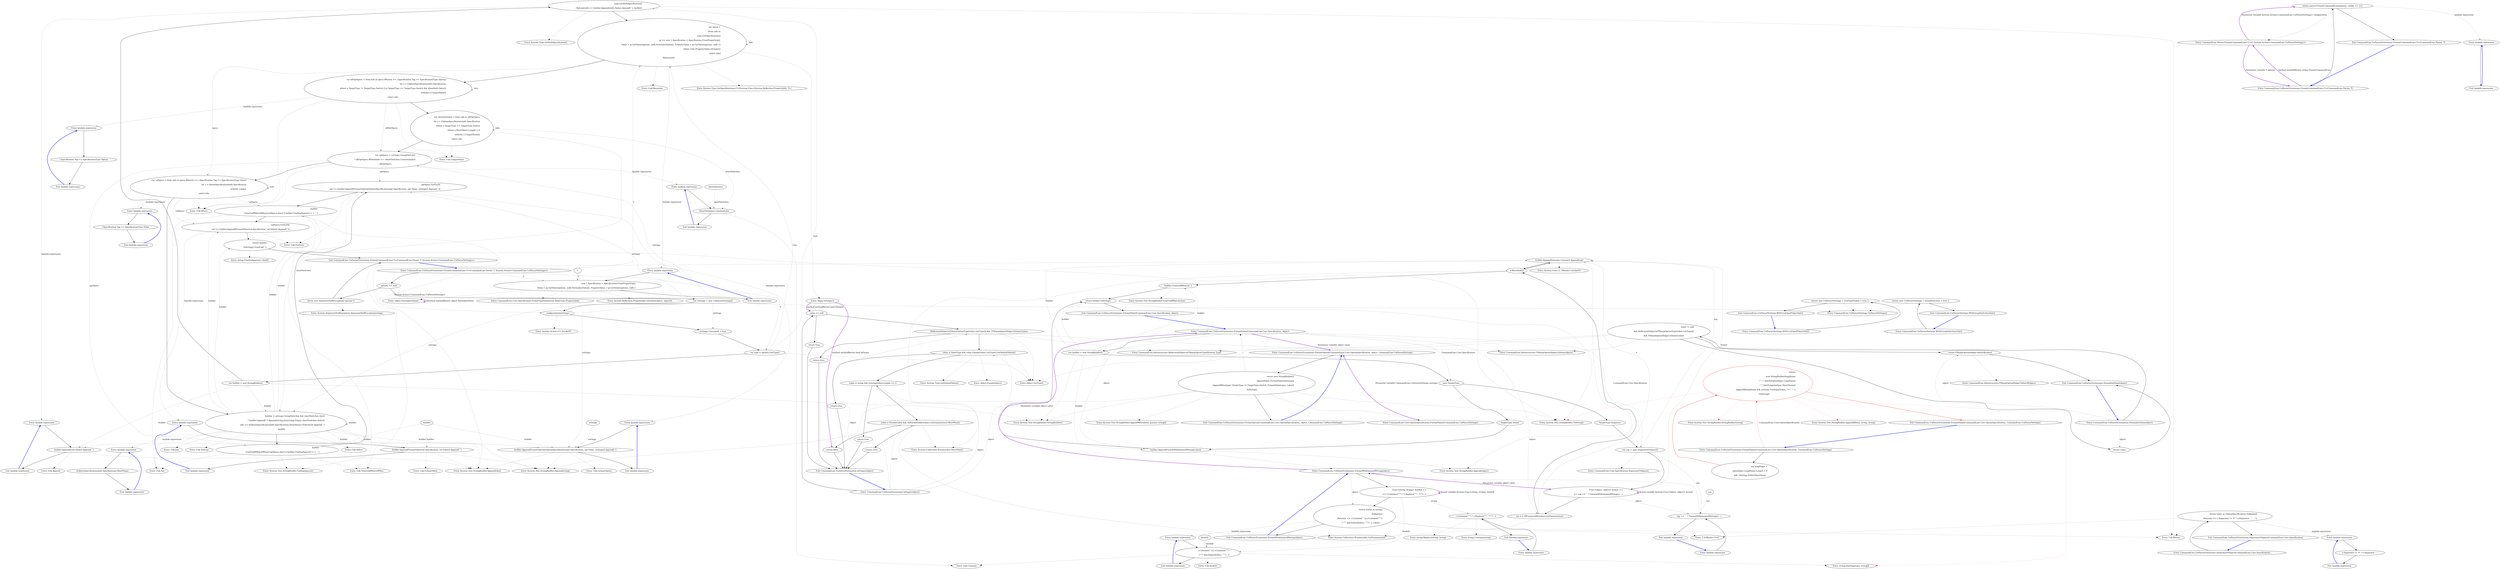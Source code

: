 digraph  {
m1_38 [label="Entry System.Type.GetVerbSpecification()", span="28-28", cluster="System.Type.GetVerbSpecification()", file="UnParserExtensions.cs"];
m1_46 [label="Entry System.Text.StringBuilder.Append(char)", span="0-0", cluster="System.Text.StringBuilder.Append(char)", file="UnParserExtensions.cs"];
m1_123 [label="Entry Unk.doubQt", span="", cluster="Unk.doubQt", file="UnParserExtensions.cs"];
m1_148 [label="Entry CommandLine.Infrastructure.FSharpOptionHelper.IsSome(object)", span="38-38", cluster="CommandLine.Infrastructure.FSharpOptionHelper.IsSome(object)", file="UnParserExtensions.cs"];
m1_4 [label="Entry CommandLine.UnParserSettings.WithUseEqualTokenOnly()", span="53-53", cluster="CommandLine.UnParserSettings.WithUseEqualTokenOnly()", file="UnParserExtensions.cs"];
m1_5 [label="return new UnParserSettings { UseEqualToken = true };", span="55-55", cluster="CommandLine.UnParserSettings.WithUseEqualTokenOnly()", file="UnParserExtensions.cs"];
m1_6 [label="Exit CommandLine.UnParserSettings.WithUseEqualTokenOnly()", span="53-53", cluster="CommandLine.UnParserSettings.WithUseEqualTokenOnly()", file="UnParserExtensions.cs"];
m1_125 [label="Entry CommandLine.UnParserExtensions.SeperatorOrSpace(CommandLine.Core.Specification)", span="181-181", cluster="CommandLine.UnParserExtensions.SeperatorOrSpace(CommandLine.Core.Specification)", file="UnParserExtensions.cs"];
m1_126 [label="return (spec as OptionSpecification).ToMaybe()\r\n                .Return(o => o.Separator != '\0' ? o.Separator : ' ', ' ');", span="183-184", cluster="CommandLine.UnParserExtensions.SeperatorOrSpace(CommandLine.Core.Specification)", file="UnParserExtensions.cs"];
m1_127 [label="Exit CommandLine.UnParserExtensions.SeperatorOrSpace(CommandLine.Core.Specification)", span="181-181", cluster="CommandLine.UnParserExtensions.SeperatorOrSpace(CommandLine.Core.Specification)", file="UnParserExtensions.cs"];
m1_87 [label="Entry CommandLine.UnParserExtensions.FormatValue(CommandLine.Core.Specification, object)", span="149-149", cluster="CommandLine.UnParserExtensions.FormatValue(CommandLine.Core.Specification, object)", file="UnParserExtensions.cs"];
m1_88 [label="var builder = new StringBuilder()", span="151-151", cluster="CommandLine.UnParserExtensions.FormatValue(CommandLine.Core.Specification, object)", file="UnParserExtensions.cs"];
m1_89 [label="spec.TargetType", span="152-152", cluster="CommandLine.UnParserExtensions.FormatValue(CommandLine.Core.Specification, object)", file="UnParserExtensions.cs"];
m1_91 [label="builder.Append(FormatWithQuotesIfString(value))", span="155-155", cluster="CommandLine.UnParserExtensions.FormatValue(CommandLine.Core.Specification, object)", file="UnParserExtensions.cs"];
m1_93 [label="var sep = spec.SeperatorOrSpace()", span="158-158", cluster="CommandLine.UnParserExtensions.FormatValue(CommandLine.Core.Specification, object)", file="UnParserExtensions.cs"];
m1_95 [label="var e = ((IEnumerable)value).GetEnumerator()", span="161-161", cluster="CommandLine.UnParserExtensions.FormatValue(CommandLine.Core.Specification, object)", file="UnParserExtensions.cs"];
m1_97 [label="builder.Append(format(e.Current)).Append(sep)", span="163-163", cluster="CommandLine.UnParserExtensions.FormatValue(CommandLine.Core.Specification, object)", file="UnParserExtensions.cs"];
m1_98 [label="builder.TrimEndIfMatch(' ')", span="164-164", cluster="CommandLine.UnParserExtensions.FormatValue(CommandLine.Core.Specification, object)", file="UnParserExtensions.cs"];
m1_99 [label="return builder.ToString();", span="167-167", cluster="CommandLine.UnParserExtensions.FormatValue(CommandLine.Core.Specification, object)", file="UnParserExtensions.cs"];
m1_90 [label="TargetType.Scalar", span="154-154", cluster="CommandLine.UnParserExtensions.FormatValue(CommandLine.Core.Specification, object)", file="UnParserExtensions.cs"];
m1_92 [label="TargetType.Sequence", span="157-157", cluster="CommandLine.UnParserExtensions.FormatValue(CommandLine.Core.Specification, object)", file="UnParserExtensions.cs"];
m1_94 [label="Func<object, object> format = v\r\n                        => sep == ' ' ? FormatWithQuotesIfString(v) : v", span="159-160", cluster="CommandLine.UnParserExtensions.FormatValue(CommandLine.Core.Specification, object)", file="UnParserExtensions.cs"];
m1_96 [label="e.MoveNext()", span="162-162", cluster="CommandLine.UnParserExtensions.FormatValue(CommandLine.Core.Specification, object)", file="UnParserExtensions.cs"];
m1_100 [label="Exit CommandLine.UnParserExtensions.FormatValue(CommandLine.Core.Specification, object)", span="149-149", cluster="CommandLine.UnParserExtensions.FormatValue(CommandLine.Core.Specification, object)", file="UnParserExtensions.cs"];
m1_35 [label="Entry System.Action<T>.Invoke(T)", span="0-0", cluster="System.Action<T>.Invoke(T)", file="UnParserExtensions.cs"];
m1_104 [label="Entry System.Collections.IEnumerable.GetEnumerator()", span="0-0", cluster="System.Collections.IEnumerable.GetEnumerator()", file="UnParserExtensions.cs"];
m1_45 [label="Entry Unk.Any", span="", cluster="Unk.Any", file="UnParserExtensions.cs"];
m1_41 [label="Entry object.IsEmpty()", span="219-219", cluster="object.IsEmpty()", file="UnParserExtensions.cs"];
m1_106 [label="Entry System.Func<T, TResult>.Invoke(T)", span="0-0", cluster="System.Func<T, TResult>.Invoke(T)", file="UnParserExtensions.cs"];
m1_136 [label="Entry CommandLine.UnParserExtensions.FormatName(CommandLine.Core.OptionSpecification, CommandLine.UnParserSettings)", span="195-195", cluster="CommandLine.UnParserExtensions.FormatName(CommandLine.Core.OptionSpecification, CommandLine.UnParserSettings)", file="UnParserExtensions.cs"];
m1_137 [label="var longName =\r\n                optionSpec.LongName.Length > 0\r\n                && !settings.PreferShortName", span="197-199", cluster="CommandLine.UnParserExtensions.FormatName(CommandLine.Core.OptionSpecification, CommandLine.UnParserSettings)", file="UnParserExtensions.cs"];
m1_138 [label="return\r\n                new StringBuilder(longName\r\n                    ? ''--''.JoinTo(optionSpec.LongName)\r\n                    : ''-''.JoinTo(optionSpec.ShortName))\r\n                        .AppendIf(longName && settings.UseEqualToken, ''='', '' '')\r\n                    .ToString();", span="200-205", cluster="CommandLine.UnParserExtensions.FormatName(CommandLine.Core.OptionSpecification, CommandLine.UnParserSettings)", color=red, community=0, file="UnParserExtensions.cs"];
m1_139 [label="Exit CommandLine.UnParserExtensions.FormatName(CommandLine.Core.OptionSpecification, CommandLine.UnParserSettings)", span="195-195", cluster="CommandLine.UnParserExtensions.FormatName(CommandLine.Core.OptionSpecification, CommandLine.UnParserSettings)", file="UnParserExtensions.cs"];
m1_150 [label="Entry CommandLine.UnParserExtensions.IsEmpty(object)", span="219-219", cluster="CommandLine.UnParserExtensions.IsEmpty(object)", file="UnParserExtensions.cs"];
m1_151 [label="value == null", span="221-221", cluster="CommandLine.UnParserExtensions.IsEmpty(object)", file="UnParserExtensions.cs"];
m1_153 [label="ReflectionHelper.IsFSharpOptionType(value.GetType()) && !FSharpOptionHelper.IsSome(value)", span="222-222", cluster="CommandLine.UnParserExtensions.IsEmpty(object)", file="UnParserExtensions.cs"];
m1_155 [label="value is ValueType && value.Equals(value.GetType().GetDefaultValue())", span="223-223", cluster="CommandLine.UnParserExtensions.IsEmpty(object)", file="UnParserExtensions.cs"];
m1_157 [label="value is string && ((string)value).Length == 0", span="224-224", cluster="CommandLine.UnParserExtensions.IsEmpty(object)", file="UnParserExtensions.cs"];
m1_159 [label="value is IEnumerable && !((IEnumerable)value).GetEnumerator().MoveNext()", span="225-225", cluster="CommandLine.UnParserExtensions.IsEmpty(object)", file="UnParserExtensions.cs"];
m1_152 [label="return true;", span="221-221", cluster="CommandLine.UnParserExtensions.IsEmpty(object)", file="UnParserExtensions.cs"];
m1_154 [label="return true;", span="222-222", cluster="CommandLine.UnParserExtensions.IsEmpty(object)", file="UnParserExtensions.cs"];
m1_156 [label="return true;", span="223-223", cluster="CommandLine.UnParserExtensions.IsEmpty(object)", file="UnParserExtensions.cs"];
m1_158 [label="return true;", span="224-224", cluster="CommandLine.UnParserExtensions.IsEmpty(object)", file="UnParserExtensions.cs"];
m1_160 [label="return true;", span="225-225", cluster="CommandLine.UnParserExtensions.IsEmpty(object)", file="UnParserExtensions.cs"];
m1_161 [label="return false;", span="226-226", cluster="CommandLine.UnParserExtensions.IsEmpty(object)", file="UnParserExtensions.cs"];
m1_162 [label="Exit CommandLine.UnParserExtensions.IsEmpty(object)", span="219-219", cluster="CommandLine.UnParserExtensions.IsEmpty(object)", file="UnParserExtensions.cs"];
m1_43 [label="Entry Unk.Where", span="", cluster="Unk.Where", file="UnParserExtensions.cs"];
m1_141 [label="Entry System.Text.StringBuilder.AppendIf(bool, string, string)", span="34-34", cluster="System.Text.StringBuilder.AppendIf(bool, string, string)", file="UnParserExtensions.cs"];
m1_52 [label="Entry Unk.TrimEndIfMatchWhen", span="", cluster="Unk.TrimEndIfMatchWhen", file="UnParserExtensions.cs"];
m1_119 [label="Entry string.Replace(string, string)", span="0-0", cluster="string.Replace(string, string)", file="UnParserExtensions.cs"];
m1_40 [label="Entry System.Type.GetSpecifications<T>(System.Func<System.Reflection.PropertyInfo, T>)", span="17-17", cluster="System.Type.GetSpecifications<T>(System.Func<System.Reflection.PropertyInfo, T>)", file="UnParserExtensions.cs"];
m1_72 [label="Entry Unk.Contains", span="", cluster="Unk.Contains", file="UnParserExtensions.cs"];
m1_114 [label="Entry T.ToMaybe<T>()", span="249-249", cluster="T.ToMaybe<T>()", file="UnParserExtensions.cs"];
m1_118 [label="Entry string.Contains(string)", span="0-0", cluster="string.Contains(string)", file="UnParserExtensions.cs"];
m1_36 [label="Entry object.GetType()", span="0-0", cluster="object.GetType()", file="UnParserExtensions.cs"];
m1_128 [label="Entry lambda expression", span="184-184", cluster="lambda expression", file="UnParserExtensions.cs"];
m1_11 [label="Entry lambda expression", span="75-75", cluster="lambda expression", file="UnParserExtensions.cs"];
m1_12 [label="Exit lambda expression", span="75-75", cluster="lambda expression", file="UnParserExtensions.cs"];
m1_61 [label="new { Specification = Specification.FromProperty(pi),\r\n                            Value = pi.GetValue(options, null).NormalizeValue(), PropertyValue = pi.GetValue(options, null) }", span="104-105", cluster="lambda expression", file="UnParserExtensions.cs"];
m1_80 [label="builder.Append(FormatOption((OptionSpecification)opt.Specification, opt.Value, settings)).Append(' ')", span="139-139", cluster="lambda expression", file="UnParserExtensions.cs"];
m1_57 [label="builder.Append(verb.Name).Append(' ')", span="99-99", cluster="lambda expression", file="UnParserExtensions.cs"];
m1_56 [label="Entry lambda expression", span="99-99", cluster="lambda expression", file="UnParserExtensions.cs"];
m1_60 [label="Entry lambda expression", span="104-105", cluster="lambda expression", file="UnParserExtensions.cs"];
m1_66 [label="Entry lambda expression", span="110-110", cluster="lambda expression", file="UnParserExtensions.cs"];
m1_70 [label="!shortSwitches.Contains(info)", span="124-124", cluster="lambda expression", file="UnParserExtensions.cs"];
m1_69 [label="Entry lambda expression", span="124-124", cluster="lambda expression", file="UnParserExtensions.cs"];
m1_73 [label="Entry lambda expression", span="127-127", cluster="lambda expression", file="UnParserExtensions.cs"];
m1_76 [label="Entry lambda expression", span="134-134", cluster="lambda expression", file="UnParserExtensions.cs"];
m1_84 [label="builder.Append(FormatValue(val.Specification, val.Value)).Append(' ')", span="143-143", cluster="lambda expression", file="UnParserExtensions.cs"];
m1_79 [label="Entry lambda expression", span="139-139", cluster="lambda expression", file="UnParserExtensions.cs"];
m1_83 [label="Entry lambda expression", span="143-143", cluster="lambda expression", file="UnParserExtensions.cs"];
m1_58 [label="Exit lambda expression", span="99-99", cluster="lambda expression", file="UnParserExtensions.cs"];
m1_62 [label="Exit lambda expression", span="104-105", cluster="lambda expression", file="UnParserExtensions.cs"];
m1_67 [label="i.Specification.Tag == SpecificationType.Option", span="110-110", cluster="lambda expression", file="UnParserExtensions.cs"];
m1_68 [label="Exit lambda expression", span="110-110", cluster="lambda expression", file="UnParserExtensions.cs"];
m1_71 [label="Exit lambda expression", span="124-124", cluster="lambda expression", file="UnParserExtensions.cs"];
m1_74 [label="i.Specification.Tag == SpecificationType.Value", span="127-127", cluster="lambda expression", file="UnParserExtensions.cs"];
m1_75 [label="Exit lambda expression", span="127-127", cluster="lambda expression", file="UnParserExtensions.cs"];
m1_77 [label="((OptionSpecification)info.Specification).ShortName", span="134-134", cluster="lambda expression", file="UnParserExtensions.cs"];
m1_78 [label="Exit lambda expression", span="134-134", cluster="lambda expression", file="UnParserExtensions.cs"];
m1_81 [label="Exit lambda expression", span="139-139", cluster="lambda expression", file="UnParserExtensions.cs"];
m1_85 [label="Exit lambda expression", span="143-143", cluster="lambda expression", file="UnParserExtensions.cs"];
m1_109 [label="sep == ' ' ? FormatWithQuotesIfString(v) : v", span="160-160", cluster="lambda expression", file="UnParserExtensions.cs"];
m1_108 [label="Entry lambda expression", span="159-160", cluster="lambda expression", file="UnParserExtensions.cs"];
m1_110 [label="Exit lambda expression", span="159-160", cluster="lambda expression", file="UnParserExtensions.cs"];
m1_116 [label="v.Contains(''\'''') ? v.Replace(''\'''', ''\\\'''') : v", span="173-173", cluster="lambda expression", file="UnParserExtensions.cs"];
m1_121 [label="v.Contains(' ') || v.Contains(''\'''')\r\n                    ? ''\''''.JoinTo(doubQt(v), ''\'''') : v", span="177-178", cluster="lambda expression", file="UnParserExtensions.cs"];
m1_120 [label="Entry lambda expression", span="177-178", cluster="lambda expression", file="UnParserExtensions.cs"];
m1_115 [label="Entry lambda expression", span="172-173", cluster="lambda expression", file="UnParserExtensions.cs"];
m1_117 [label="Exit lambda expression", span="172-173", cluster="lambda expression", file="UnParserExtensions.cs"];
m1_122 [label="Exit lambda expression", span="177-178", cluster="lambda expression", file="UnParserExtensions.cs"];
m1_129 [label="o.Separator != '\0' ? o.Separator : ' '", span="184-184", cluster="lambda expression", file="UnParserExtensions.cs"];
m1_130 [label="Exit lambda expression", span="184-184", cluster="lambda expression", file="UnParserExtensions.cs"];
m1_135 [label="Entry System.Text.StringBuilder.AppendWhen(bool, params string[])", span="9-9", cluster="System.Text.StringBuilder.AppendWhen(bool, params string[])", file="UnParserExtensions.cs"];
m1_55 [label="Entry string.TrimEnd(params char[])", span="0-0", cluster="string.TrimEnd(params char[])", file="UnParserExtensions.cs"];
m1_107 [label="Entry System.Text.StringBuilder.TrimEndIfMatch(char)", span="85-85", cluster="System.Text.StringBuilder.TrimEndIfMatch(char)", file="UnParserExtensions.cs"];
m1_147 [label="Entry CommandLine.Infrastructure.ReflectionHelper.IsFSharpOptionType(System.Type)", span="35-35", cluster="CommandLine.Infrastructure.ReflectionHelper.IsFSharpOptionType(System.Type)", file="UnParserExtensions.cs"];
m1_51 [label="Entry System.Text.StringBuilder.TrailingSpaces()", span="101-101", cluster="System.Text.StringBuilder.TrailingSpaces()", file="UnParserExtensions.cs"];
m1_59 [label="Entry Unk.Append", span="", cluster="Unk.Append", file="UnParserExtensions.cs"];
m1_47 [label="Entry Unk.Select", span="", cluster="Unk.Select", file="UnParserExtensions.cs"];
m1_163 [label="Entry System.Type.GetDefaultValue()", span="131-131", cluster="System.Type.GetDefaultValue()", file="UnParserExtensions.cs"];
m1_86 [label="Entry Unk.FormatValue", span="", cluster="Unk.FormatValue", file="UnParserExtensions.cs"];
m1_42 [label="Entry Unk.Memorize", span="", cluster="Unk.Memorize", file="UnParserExtensions.cs"];
m1_82 [label="Entry Unk.FormatOption", span="", cluster="Unk.FormatOption", file="UnParserExtensions.cs"];
m1_44 [label="Entry Unk.UniqueName", span="", cluster="Unk.UniqueName", file="UnParserExtensions.cs"];
m1_149 [label="Entry CommandLine.Infrastructure.FSharpOptionHelper.ValueOf(object)", span="30-30", cluster="CommandLine.Infrastructure.FSharpOptionHelper.ValueOf(object)", file="UnParserExtensions.cs"];
m1_124 [label="Entry string.JoinTo(params string[])", span="45-45", cluster="string.JoinTo(params string[])", file="UnParserExtensions.cs"];
m1_65 [label="Entry object.NormalizeValue()", span="208-208", cluster="object.NormalizeValue()", file="UnParserExtensions.cs"];
m1_39 [label="Entry Unk.Return", span="", cluster="Unk.Return", file="UnParserExtensions.cs"];
m1_54 [label="Entry System.Text.StringBuilder.ToString()", span="0-0", cluster="System.Text.StringBuilder.ToString()", file="UnParserExtensions.cs"];
m1_103 [label="Entry CommandLine.Core.Specification.SeperatorOrSpace()", span="181-181", cluster="CommandLine.Core.Specification.SeperatorOrSpace()", file="UnParserExtensions.cs"];
m1_50 [label="Entry System.Text.StringBuilder.Append(string)", span="0-0", cluster="System.Text.StringBuilder.Append(string)", file="UnParserExtensions.cs"];
m1_134 [label="Entry CommandLine.Core.OptionSpecification.FormatName(CommandLine.UnParserSettings)", span="195-195", cluster="CommandLine.Core.OptionSpecification.FormatName(CommandLine.UnParserSettings)", file="UnParserExtensions.cs"];
m1_101 [label="Entry CommandLine.UnParserExtensions.FormatWithQuotesIfString(object)", span="170-170", cluster="CommandLine.UnParserExtensions.FormatWithQuotesIfString(object)", file="UnParserExtensions.cs"];
m1_111 [label="Func<string, string> doubQt = v\r\n                => v.Contains(''\'''') ? v.Replace(''\'''', ''\\\'''') : v", span="172-173", cluster="CommandLine.UnParserExtensions.FormatWithQuotesIfString(object)", file="UnParserExtensions.cs"];
m1_112 [label="return (value as string)\r\n                .ToMaybe()\r\n                .Return(v => v.Contains(' ') || v.Contains(''\'''')\r\n                    ? ''\''''.JoinTo(doubQt(v), ''\'''') : v, value);", span="175-178", cluster="CommandLine.UnParserExtensions.FormatWithQuotesIfString(object)", file="UnParserExtensions.cs"];
m1_113 [label="Exit CommandLine.UnParserExtensions.FormatWithQuotesIfString(object)", span="170-170", cluster="CommandLine.UnParserExtensions.FormatWithQuotesIfString(object)", file="UnParserExtensions.cs"];
m1_0 [label="Entry CommandLine.UnParserSettings.WithGroupSwitchesOnly()", span="48-48", cluster="CommandLine.UnParserSettings.WithGroupSwitchesOnly()", file="UnParserExtensions.cs"];
m1_1 [label="return new UnParserSettings { GroupSwitches = true };", span="50-50", cluster="CommandLine.UnParserSettings.WithGroupSwitchesOnly()", file="UnParserExtensions.cs"];
m1_2 [label="Exit CommandLine.UnParserSettings.WithGroupSwitchesOnly()", span="48-48", cluster="CommandLine.UnParserSettings.WithGroupSwitchesOnly()", file="UnParserExtensions.cs"];
m1_53 [label="Entry Unk.ForEach", span="", cluster="Unk.ForEach", file="UnParserExtensions.cs"];
m1_102 [label="Entry System.Text.StringBuilder.Append(object)", span="0-0", cluster="System.Text.StringBuilder.Append(object)", file="UnParserExtensions.cs"];
m1_49 [label="Entry Unk.Join", span="", cluster="Unk.Join", file="UnParserExtensions.cs"];
m1_10 [label="Entry CommandLine.Parser.FormatCommandLine<T>(T, System.Action<CommandLine.UnParserSettings>)", span="87-87", cluster="CommandLine.Parser.FormatCommandLine<T>(T, System.Action<CommandLine.UnParserSettings>)", file="UnParserExtensions.cs"];
m1_140 [label="Entry System.Text.StringBuilder.StringBuilder(string)", span="0-0", cluster="System.Text.StringBuilder.StringBuilder(string)", file="UnParserExtensions.cs"];
m1_37 [label="Entry System.Text.StringBuilder.StringBuilder()", span="0-0", cluster="System.Text.StringBuilder.StringBuilder()", file="UnParserExtensions.cs"];
m1_3 [label="Entry CommandLine.UnParserSettings.UnParserSettings()", span="15-15", cluster="CommandLine.UnParserSettings.UnParserSettings()", file="UnParserExtensions.cs"];
m1_164 [label="Entry object.Equals(object)", span="0-0", cluster="object.Equals(object)", file="UnParserExtensions.cs"];
m1_105 [label="Entry System.Collections.IEnumerator.MoveNext()", span="0-0", cluster="System.Collections.IEnumerator.MoveNext()", file="UnParserExtensions.cs"];
m1_13 [label="Entry CommandLine.UnParserExtensions.FormatCommandLine<T>(CommandLine.Parser, T, System.Action<CommandLine.UnParserSettings>)", span="87-87", cluster="CommandLine.UnParserExtensions.FormatCommandLine<T>(CommandLine.Parser, T, System.Action<CommandLine.UnParserSettings>)", file="UnParserExtensions.cs"];
m1_14 [label="options == null", span="89-89", cluster="CommandLine.UnParserExtensions.FormatCommandLine<T>(CommandLine.Parser, T, System.Action<CommandLine.UnParserSettings>)", file="UnParserExtensions.cs"];
m1_17 [label="configuration(settings)", span="92-92", cluster="CommandLine.UnParserExtensions.FormatCommandLine<T>(CommandLine.Parser, T, System.Action<CommandLine.UnParserSettings>)", file="UnParserExtensions.cs"];
m1_19 [label="var type = options.GetType()", span="95-95", cluster="CommandLine.UnParserExtensions.FormatCommandLine<T>(CommandLine.Parser, T, System.Action<CommandLine.UnParserSettings>)", file="UnParserExtensions.cs"];
m1_22 [label="var specs =\r\n                (from info in\r\n                    type.GetSpecifications(\r\n                        pi => new { Specification = Specification.FromProperty(pi),\r\n                            Value = pi.GetValue(options, null).NormalizeValue(), PropertyValue = pi.GetValue(options, null) })\r\n                where !info.PropertyValue.IsEmpty()\r\n                select info)\r\n                    .Memorize()", span="101-108", cluster="CommandLine.UnParserExtensions.FormatCommandLine<T>(CommandLine.Parser, T, System.Action<CommandLine.UnParserSettings>)", file="UnParserExtensions.cs"];
m1_15 [label="throw new ArgumentNullException(''options'');", span="89-89", cluster="CommandLine.UnParserExtensions.FormatCommandLine<T>(CommandLine.Parser, T, System.Action<CommandLine.UnParserSettings>)", file="UnParserExtensions.cs"];
m1_16 [label="var settings = new UnParserSettings()", span="91-91", cluster="CommandLine.UnParserExtensions.FormatCommandLine<T>(CommandLine.Parser, T, System.Action<CommandLine.UnParserSettings>)", file="UnParserExtensions.cs"];
m1_18 [label="settings.Consumed = true", span="93-93", cluster="CommandLine.UnParserExtensions.FormatCommandLine<T>(CommandLine.Parser, T, System.Action<CommandLine.UnParserSettings>)", file="UnParserExtensions.cs"];
m1_25 [label="var optSpecs = settings.GroupSwitches\r\n                ? allOptSpecs.Where(info => !shortSwitches.Contains(info))\r\n                : allOptSpecs", span="123-125", cluster="CommandLine.UnParserExtensions.FormatCommandLine<T>(CommandLine.Parser, T, System.Action<CommandLine.UnParserSettings>)", file="UnParserExtensions.cs"];
m1_27 [label="builder = settings.GroupSwitches && shortSwitches.Any()\r\n                ? builder.Append('-').Append(string.Join(string.Empty, shortSwitches.Select(\r\n                    info => ((OptionSpecification)info.Specification).ShortName).ToArray())).Append(' ')\r\n                : builder", span="132-135", cluster="CommandLine.UnParserExtensions.FormatCommandLine<T>(CommandLine.Parser, T, System.Action<CommandLine.UnParserSettings>)", file="UnParserExtensions.cs"];
m1_29 [label="optSpecs.ForEach(\r\n                opt => builder.Append(FormatOption((OptionSpecification)opt.Specification, opt.Value, settings)).Append(' '))", span="138-139", cluster="CommandLine.UnParserExtensions.FormatCommandLine<T>(CommandLine.Parser, T, System.Action<CommandLine.UnParserSettings>)", file="UnParserExtensions.cs"];
m1_20 [label="var builder = new StringBuilder()", span="96-96", cluster="CommandLine.UnParserExtensions.FormatCommandLine<T>(CommandLine.Parser, T, System.Action<CommandLine.UnParserSettings>)", file="UnParserExtensions.cs"];
m1_21 [label="type.GetVerbSpecification()\r\n                .Return(verb => builder.Append(verb.Name).Append(' '), builder)", span="98-99", cluster="CommandLine.UnParserExtensions.FormatCommandLine<T>(CommandLine.Parser, T, System.Action<CommandLine.UnParserSettings>)", file="UnParserExtensions.cs"];
m1_23 [label="var allOptSpecs = from info in specs.Where(i => i.Specification.Tag == SpecificationType.Option)\r\n                let o = (OptionSpecification)info.Specification\r\n                where o.TargetType != TargetType.Switch || (o.TargetType == TargetType.Switch && ((bool)info.Value))\r\n                orderby o.UniqueName()\r\n                select info", span="110-114", cluster="CommandLine.UnParserExtensions.FormatCommandLine<T>(CommandLine.Parser, T, System.Action<CommandLine.UnParserSettings>)", file="UnParserExtensions.cs"];
m1_26 [label="var valSpecs = from info in specs.Where(i => i.Specification.Tag == SpecificationType.Value)\r\n                let v = (ValueSpecification)info.Specification\r\n                orderby v.Index\r\n                select info", span="127-130", cluster="CommandLine.UnParserExtensions.FormatCommandLine<T>(CommandLine.Parser, T, System.Action<CommandLine.UnParserSettings>)", file="UnParserExtensions.cs"];
m1_24 [label="var shortSwitches = from info in allOptSpecs\r\n                let o = (OptionSpecification)info.Specification\r\n                where o.TargetType == TargetType.Switch\r\n                where o.ShortName.Length > 0\r\n                orderby o.UniqueName()\r\n                select info", span="116-121", cluster="CommandLine.UnParserExtensions.FormatCommandLine<T>(CommandLine.Parser, T, System.Action<CommandLine.UnParserSettings>)", file="UnParserExtensions.cs"];
m1_28 [label="builder\r\n                .TrimEndIfMatchWhen(!optSpecs.Any() || builder.TrailingSpaces() > 1, ' ')", span="136-137", cluster="CommandLine.UnParserExtensions.FormatCommandLine<T>(CommandLine.Parser, T, System.Action<CommandLine.UnParserSettings>)", file="UnParserExtensions.cs"];
m1_30 [label="builder\r\n                .TrimEndIfMatchWhen(!valSpecs.Any() || builder.TrailingSpaces() > 1, ' ')", span="140-141", cluster="CommandLine.UnParserExtensions.FormatCommandLine<T>(CommandLine.Parser, T, System.Action<CommandLine.UnParserSettings>)", file="UnParserExtensions.cs"];
m1_31 [label="valSpecs.ForEach(\r\n                val => builder.Append(FormatValue(val.Specification, val.Value)).Append(' '))", span="142-143", cluster="CommandLine.UnParserExtensions.FormatCommandLine<T>(CommandLine.Parser, T, System.Action<CommandLine.UnParserSettings>)", file="UnParserExtensions.cs"];
m1_32 [label="return builder\r\n                .ToString().TrimEnd(' ');", span="145-146", cluster="CommandLine.UnParserExtensions.FormatCommandLine<T>(CommandLine.Parser, T, System.Action<CommandLine.UnParserSettings>)", file="UnParserExtensions.cs"];
m1_33 [label="Exit CommandLine.UnParserExtensions.FormatCommandLine<T>(CommandLine.Parser, T, System.Action<CommandLine.UnParserSettings>)", span="87-87", cluster="CommandLine.UnParserExtensions.FormatCommandLine<T>(CommandLine.Parser, T, System.Action<CommandLine.UnParserSettings>)", file="UnParserExtensions.cs"];
m1_48 [label="Entry Unk.ToArray", span="", cluster="Unk.ToArray", file="UnParserExtensions.cs"];
m1_131 [label="Entry CommandLine.UnParserExtensions.FormatOption(CommandLine.Core.OptionSpecification, object, CommandLine.UnParserSettings)", span="187-187", cluster="CommandLine.UnParserExtensions.FormatOption(CommandLine.Core.OptionSpecification, object, CommandLine.UnParserSettings)", file="UnParserExtensions.cs"];
m1_132 [label="return new StringBuilder()\r\n                    .Append(spec.FormatName(settings))\r\n                    .AppendWhen(spec.TargetType != TargetType.Switch, FormatValue(spec, value))\r\n                .ToString();", span="189-192", cluster="CommandLine.UnParserExtensions.FormatOption(CommandLine.Core.OptionSpecification, object, CommandLine.UnParserSettings)", file="UnParserExtensions.cs"];
m1_133 [label="Exit CommandLine.UnParserExtensions.FormatOption(CommandLine.Core.OptionSpecification, object, CommandLine.UnParserSettings)", span="187-187", cluster="CommandLine.UnParserExtensions.FormatOption(CommandLine.Core.OptionSpecification, object, CommandLine.UnParserSettings)", file="UnParserExtensions.cs"];
m1_63 [label="Entry CommandLine.Core.Specification.FromProperty(System.Reflection.PropertyInfo)", span="105-105", cluster="CommandLine.Core.Specification.FromProperty(System.Reflection.PropertyInfo)", file="UnParserExtensions.cs"];
m1_34 [label="Entry System.ArgumentNullException.ArgumentNullException(string)", span="0-0", cluster="System.ArgumentNullException.ArgumentNullException(string)", file="UnParserExtensions.cs"];
m1_7 [label="Entry CommandLine.UnParserExtensions.FormatCommandLine<T>(CommandLine.Parser, T)", span="73-73", cluster="CommandLine.UnParserExtensions.FormatCommandLine<T>(CommandLine.Parser, T)", file="UnParserExtensions.cs"];
m1_8 [label="return parser.FormatCommandLine(options, config => {});", span="75-75", cluster="CommandLine.UnParserExtensions.FormatCommandLine<T>(CommandLine.Parser, T)", file="UnParserExtensions.cs"];
m1_9 [label="Exit CommandLine.UnParserExtensions.FormatCommandLine<T>(CommandLine.Parser, T)", span="73-73", cluster="CommandLine.UnParserExtensions.FormatCommandLine<T>(CommandLine.Parser, T)", file="UnParserExtensions.cs"];
m1_64 [label="Entry System.Reflection.PropertyInfo.GetValue(object, object[])", span="0-0", cluster="System.Reflection.PropertyInfo.GetValue(object, object[])", file="UnParserExtensions.cs"];
m1_142 [label="Entry CommandLine.UnParserExtensions.NormalizeValue(object)", span="208-208", cluster="CommandLine.UnParserExtensions.NormalizeValue(object)", file="UnParserExtensions.cs"];
m1_143 [label="value != null\r\n                && ReflectionHelper.IsFSharpOptionType(value.GetType())\r\n                && FSharpOptionHelper.IsSome(value)", span="210-212", cluster="CommandLine.UnParserExtensions.NormalizeValue(object)", file="UnParserExtensions.cs"];
m1_144 [label="return FSharpOptionHelper.ValueOf(value);", span="214-214", cluster="CommandLine.UnParserExtensions.NormalizeValue(object)", file="UnParserExtensions.cs"];
m1_145 [label="return value;", span="216-216", cluster="CommandLine.UnParserExtensions.NormalizeValue(object)", file="UnParserExtensions.cs"];
m1_146 [label="Exit CommandLine.UnParserExtensions.NormalizeValue(object)", span="208-208", cluster="CommandLine.UnParserExtensions.NormalizeValue(object)", file="UnParserExtensions.cs"];
m1_165 [label=builder, span="", file="UnParserExtensions.cs"];
m1_166 [label=T, span="", file="UnParserExtensions.cs"];
m1_167 [label=shortSwitches, span="", file="UnParserExtensions.cs"];
m1_168 [label=settings, span="", file="UnParserExtensions.cs"];
m1_169 [label=sep, span="", file="UnParserExtensions.cs"];
m1_170 [label=doubQt, span="", file="UnParserExtensions.cs"];
m1_4 -> m1_5  [key=0, style=solid];
m1_5 -> m1_6  [key=0, style=solid];
m1_5 -> m1_3  [key=2, style=dotted];
m1_6 -> m1_4  [key=0, style=bold, color=blue];
m1_125 -> m1_126  [key=0, style=solid];
m1_126 -> m1_127  [key=0, style=solid];
m1_126 -> m1_114  [key=2, style=dotted];
m1_126 -> m1_39  [key=2, style=dotted];
m1_126 -> m1_128  [key=1, style=dashed, color=darkseagreen4, label="lambda expression"];
m1_127 -> m1_125  [key=0, style=bold, color=blue];
m1_87 -> m1_88  [key=0, style=solid];
m1_87 -> m1_89  [key=1, style=dashed, color=darkseagreen4, label="CommandLine.Core.Specification"];
m1_87 -> m1_91  [key=1, style=dashed, color=darkseagreen4, label=object];
m1_87 -> m1_93  [key=1, style=dashed, color=darkseagreen4, label="CommandLine.Core.Specification"];
m1_87 -> m1_95  [key=1, style=dashed, color=darkseagreen4, label=object];
m1_87 -> m1_131  [key=3, color=darkorchid, style=bold, label="Parameter variable object value"];
m1_88 -> m1_89  [key=0, style=solid];
m1_88 -> m1_37  [key=2, style=dotted];
m1_88 -> m1_91  [key=1, style=dashed, color=darkseagreen4, label=builder];
m1_88 -> m1_97  [key=1, style=dashed, color=darkseagreen4, label=builder];
m1_88 -> m1_98  [key=1, style=dashed, color=darkseagreen4, label=builder];
m1_88 -> m1_99  [key=1, style=dashed, color=darkseagreen4, label=builder];
m1_89 -> m1_90  [key=0, style=solid];
m1_89 -> m1_92  [key=0, style=solid];
m1_91 -> m1_99  [key=0, style=solid];
m1_91 -> m1_101  [key=2, style=dotted];
m1_91 -> m1_102  [key=2, style=dotted];
m1_93 -> m1_94  [key=0, style=solid];
m1_93 -> m1_103  [key=2, style=dotted];
m1_93 -> m1_109  [key=1, style=dashed, color=darkseagreen4, label=sep];
m1_93 -> m1_97  [key=1, style=dashed, color=darkseagreen4, label=sep];
m1_95 -> m1_96  [key=0, style=solid];
m1_95 -> m1_104  [key=2, style=dotted];
m1_95 -> m1_97  [key=1, style=dashed, color=darkseagreen4, label=e];
m1_97 -> m1_96  [key=0, style=solid];
m1_97 -> m1_106  [key=2, style=dotted];
m1_97 -> m1_102  [key=2, style=dotted];
m1_97 -> m1_46  [key=2, style=dotted];
m1_98 -> m1_99  [key=0, style=solid];
m1_98 -> m1_107  [key=2, style=dotted];
m1_99 -> m1_100  [key=0, style=solid];
m1_99 -> m1_54  [key=2, style=dotted];
m1_90 -> m1_91  [key=0, style=solid];
m1_92 -> m1_93  [key=0, style=solid];
m1_94 -> m1_95  [key=0, style=solid];
m1_94 -> m1_109  [key=1, style=dashed, color=darkseagreen4, label=object];
m1_94 -> m1_97  [key=1, style=dashed, color=darkseagreen4, label=format];
m1_94 -> m1_94  [key=3, color=darkorchid, style=bold, label="Local variable System.Func<object, object> format"];
m1_96 -> m1_97  [key=0, style=solid];
m1_96 -> m1_98  [key=0, style=solid];
m1_96 -> m1_105  [key=2, style=dotted];
m1_100 -> m1_87  [key=0, style=bold, color=blue];
m1_41 -> m1_151  [key=3, color=darkorchid, style=bold, label="method methodReturn bool IsEmpty"];
m1_41 -> m1_161  [key=3, color=darkorchid, style=bold, label="method methodReturn bool IsEmpty"];
m1_136 -> m1_137  [key=0, style=solid];
m1_136 -> m1_138  [key=1, style=dashed, color=red, label="CommandLine.Core.OptionSpecification"];
m1_137 -> m1_138  [key=0, style=solid, color=red];
m1_138 -> m1_139  [key=0, style=solid, color=red];
m1_138 -> m1_140  [key=2, style=dotted, color=red];
m1_138 -> m1_124  [key=2, style=dotted, color=red];
m1_138 -> m1_141  [key=2, style=dotted, color=red];
m1_138 -> m1_54  [key=2, style=dotted, color=red];
m1_139 -> m1_136  [key=0, style=bold, color=blue];
m1_150 -> m1_151  [key=0, style=solid];
m1_150 -> m1_153  [key=1, style=dashed, color=darkseagreen4, label=object];
m1_150 -> m1_155  [key=1, style=dashed, color=darkseagreen4, label=object];
m1_150 -> m1_157  [key=1, style=dashed, color=darkseagreen4, label=object];
m1_150 -> m1_159  [key=1, style=dashed, color=darkseagreen4, label=object];
m1_151 -> m1_152  [key=0, style=solid];
m1_151 -> m1_153  [key=0, style=solid];
m1_153 -> m1_154  [key=0, style=solid];
m1_153 -> m1_155  [key=0, style=solid];
m1_153 -> m1_36  [key=2, style=dotted];
m1_153 -> m1_147  [key=2, style=dotted];
m1_153 -> m1_148  [key=2, style=dotted];
m1_155 -> m1_156  [key=0, style=solid];
m1_155 -> m1_157  [key=0, style=solid];
m1_155 -> m1_36  [key=2, style=dotted];
m1_155 -> m1_163  [key=2, style=dotted];
m1_155 -> m1_164  [key=2, style=dotted];
m1_157 -> m1_158  [key=0, style=solid];
m1_157 -> m1_159  [key=0, style=solid];
m1_159 -> m1_160  [key=0, style=solid];
m1_159 -> m1_161  [key=0, style=solid];
m1_159 -> m1_104  [key=2, style=dotted];
m1_159 -> m1_105  [key=2, style=dotted];
m1_152 -> m1_162  [key=0, style=solid];
m1_154 -> m1_162  [key=0, style=solid];
m1_156 -> m1_162  [key=0, style=solid];
m1_158 -> m1_162  [key=0, style=solid];
m1_160 -> m1_162  [key=0, style=solid];
m1_161 -> m1_162  [key=0, style=solid];
m1_162 -> m1_150  [key=0, style=bold, color=blue];
m1_128 -> m1_129  [key=0, style=solid];
m1_11 -> m1_12  [key=0, style=solid];
m1_12 -> m1_11  [key=0, style=bold, color=blue];
m1_61 -> m1_62  [key=0, style=solid];
m1_61 -> m1_63  [key=2, style=dotted];
m1_61 -> m1_64  [key=2, style=dotted];
m1_61 -> m1_65  [key=2, style=dotted];
m1_80 -> m1_81  [key=0, style=solid];
m1_80 -> m1_82  [key=2, style=dotted];
m1_80 -> m1_50  [key=2, style=dotted];
m1_80 -> m1_46  [key=2, style=dotted];
m1_57 -> m1_58  [key=0, style=solid];
m1_57 -> m1_59  [key=2, style=dotted];
m1_57 -> m1_46  [key=2, style=dotted];
m1_56 -> m1_57  [key=0, style=solid];
m1_60 -> m1_61  [key=0, style=solid];
m1_66 -> m1_67  [key=0, style=solid];
m1_70 -> m1_71  [key=0, style=solid];
m1_70 -> m1_72  [key=2, style=dotted];
m1_69 -> m1_70  [key=0, style=solid];
m1_73 -> m1_74  [key=0, style=solid];
m1_76 -> m1_77  [key=0, style=solid];
m1_84 -> m1_85  [key=0, style=solid];
m1_84 -> m1_86  [key=2, style=dotted];
m1_84 -> m1_50  [key=2, style=dotted];
m1_84 -> m1_46  [key=2, style=dotted];
m1_79 -> m1_80  [key=0, style=solid];
m1_83 -> m1_84  [key=0, style=solid];
m1_58 -> m1_56  [key=0, style=bold, color=blue];
m1_62 -> m1_60  [key=0, style=bold, color=blue];
m1_67 -> m1_68  [key=0, style=solid];
m1_68 -> m1_66  [key=0, style=bold, color=blue];
m1_71 -> m1_69  [key=0, style=bold, color=blue];
m1_74 -> m1_75  [key=0, style=solid];
m1_75 -> m1_73  [key=0, style=bold, color=blue];
m1_77 -> m1_78  [key=0, style=solid];
m1_78 -> m1_76  [key=0, style=bold, color=blue];
m1_81 -> m1_79  [key=0, style=bold, color=blue];
m1_85 -> m1_83  [key=0, style=bold, color=blue];
m1_109 -> m1_110  [key=0, style=solid];
m1_109 -> m1_101  [key=2, style=dotted];
m1_108 -> m1_109  [key=0, style=solid];
m1_110 -> m1_108  [key=0, style=bold, color=blue];
m1_116 -> m1_117  [key=0, style=solid];
m1_116 -> m1_118  [key=2, style=dotted];
m1_116 -> m1_119  [key=2, style=dotted];
m1_121 -> m1_122  [key=0, style=solid];
m1_121 -> m1_72  [key=2, style=dotted];
m1_121 -> m1_123  [key=2, style=dotted];
m1_121 -> m1_124  [key=2, style=dotted];
m1_120 -> m1_121  [key=0, style=solid];
m1_115 -> m1_116  [key=0, style=solid];
m1_117 -> m1_115  [key=0, style=bold, color=blue];
m1_122 -> m1_120  [key=0, style=bold, color=blue];
m1_129 -> m1_130  [key=0, style=solid];
m1_130 -> m1_128  [key=0, style=bold, color=blue];
m1_65 -> m1_65  [key=3, color=darkorchid, style=bold, label="method methodReturn object NormalizeValue"];
m1_134 -> m1_131  [key=3, color=darkorchid, style=bold, label="Parameter variable CommandLine.UnParserSettings settings"];
m1_101 -> m1_111  [key=0, style=solid];
m1_101 -> m1_112  [key=1, style=dashed, color=darkseagreen4, label=object];
m1_101 -> m1_87  [key=3, color=darkorchid, style=bold, label="Parameter variable object value"];
m1_101 -> m1_94  [key=3, color=darkorchid, style=bold, label="Parameter variable object value"];
m1_111 -> m1_112  [key=0, style=solid];
m1_111 -> m1_116  [key=1, style=dashed, color=darkseagreen4, label=string];
m1_111 -> m1_121  [key=1, style=dashed, color=darkseagreen4, label=doubQt];
m1_111 -> m1_111  [key=3, color=darkorchid, style=bold, label="Local variable System.Func<string, string> doubQt"];
m1_112 -> m1_113  [key=0, style=solid];
m1_112 -> m1_114  [key=2, style=dotted];
m1_112 -> m1_39  [key=2, style=dotted];
m1_112 -> m1_120  [key=1, style=dashed, color=darkseagreen4, label="lambda expression"];
m1_113 -> m1_101  [key=0, style=bold, color=blue];
m1_0 -> m1_1  [key=0, style=solid];
m1_1 -> m1_2  [key=0, style=solid];
m1_1 -> m1_3  [key=2, style=dotted];
m1_2 -> m1_0  [key=0, style=bold, color=blue];
m1_10 -> m1_7  [key=3, color=darkorchid, style=bold, label="Parameter variable T options"];
m1_10 -> m1_8  [key=3, color=darkorchid, style=bold, label="Parameter variable System.Action<CommandLine.UnParserSettings> configuration"];
m1_13 -> m1_14  [key=0, style=solid];
m1_13 -> m1_17  [key=1, style=dashed, color=darkseagreen4, label="System.Action<CommandLine.UnParserSettings>"];
m1_13 -> m1_19  [key=1, style=dashed, color=darkseagreen4, label=T];
m1_13 -> m1_22  [key=1, style=dashed, color=darkseagreen4, label=T];
m1_13 -> m1_61  [key=1, style=dashed, color=darkseagreen4, label=T];
m1_14 -> m1_15  [key=0, style=solid];
m1_14 -> m1_16  [key=0, style=solid];
m1_17 -> m1_18  [key=0, style=solid];
m1_17 -> m1_35  [key=2, style=dotted];
m1_19 -> m1_20  [key=0, style=solid];
m1_19 -> m1_36  [key=2, style=dotted];
m1_19 -> m1_21  [key=1, style=dashed, color=darkseagreen4, label=type];
m1_19 -> m1_22  [key=1, style=dashed, color=darkseagreen4, label=type];
m1_22 -> m1_23  [key=0, style=solid];
m1_22 -> m1_40  [key=2, style=dotted];
m1_22 -> m1_41  [key=2, style=dotted];
m1_22 -> m1_42  [key=2, style=dotted];
m1_22 -> m1_60  [key=1, style=dashed, color=darkseagreen4, label="lambda expression"];
m1_22 -> m1_22  [key=1, style=dashed, color=darkseagreen4, label=info];
m1_22 -> m1_26  [key=1, style=dashed, color=darkseagreen4, label=specs];
m1_15 -> m1_33  [key=0, style=solid];
m1_15 -> m1_34  [key=2, style=dotted];
m1_16 -> m1_17  [key=0, style=solid];
m1_16 -> m1_3  [key=2, style=dotted];
m1_16 -> m1_18  [key=1, style=dashed, color=darkseagreen4, label=settings];
m1_16 -> m1_25  [key=1, style=dashed, color=darkseagreen4, label=settings];
m1_16 -> m1_27  [key=1, style=dashed, color=darkseagreen4, label=settings];
m1_16 -> m1_29  [key=1, style=dashed, color=darkseagreen4, label=settings];
m1_16 -> m1_80  [key=1, style=dashed, color=darkseagreen4, label=settings];
m1_18 -> m1_19  [key=0, style=solid];
m1_25 -> m1_26  [key=0, style=solid];
m1_25 -> m1_43  [key=2, style=dotted];
m1_25 -> m1_69  [key=1, style=dashed, color=darkseagreen4, label="lambda expression"];
m1_25 -> m1_28  [key=1, style=dashed, color=darkseagreen4, label=optSpecs];
m1_25 -> m1_29  [key=1, style=dashed, color=darkseagreen4, label=optSpecs];
m1_27 -> m1_28  [key=0, style=solid];
m1_27 -> m1_45  [key=2, style=dotted];
m1_27 -> m1_46  [key=2, style=dotted];
m1_27 -> m1_47  [key=2, style=dotted];
m1_27 -> m1_48  [key=2, style=dotted];
m1_27 -> m1_49  [key=2, style=dotted];
m1_27 -> m1_50  [key=2, style=dotted];
m1_27 -> m1_27  [key=1, style=dashed, color=darkseagreen4, label=builder];
m1_27 -> m1_76  [key=1, style=dashed, color=darkseagreen4, label="lambda expression"];
m1_27 -> m1_29  [key=1, style=dashed, color=darkseagreen4, label=builder];
m1_27 -> m1_80  [key=1, style=dashed, color=darkseagreen4, label=builder];
m1_27 -> m1_30  [key=1, style=dashed, color=darkseagreen4, label=builder];
m1_27 -> m1_31  [key=1, style=dashed, color=darkseagreen4, label=builder];
m1_27 -> m1_84  [key=1, style=dashed, color=darkseagreen4, label=builder];
m1_27 -> m1_32  [key=1, style=dashed, color=darkseagreen4, label=builder];
m1_29 -> m1_30  [key=0, style=solid];
m1_29 -> m1_53  [key=2, style=dotted];
m1_29 -> m1_79  [key=1, style=dashed, color=darkseagreen4, label="lambda expression"];
m1_20 -> m1_21  [key=0, style=solid];
m1_20 -> m1_37  [key=2, style=dotted];
m1_20 -> m1_57  [key=1, style=dashed, color=darkseagreen4, label=builder];
m1_20 -> m1_27  [key=1, style=dashed, color=darkseagreen4, label=builder];
m1_21 -> m1_22  [key=0, style=solid];
m1_21 -> m1_38  [key=2, style=dotted];
m1_21 -> m1_39  [key=2, style=dotted];
m1_21 -> m1_56  [key=1, style=dashed, color=darkseagreen4, label="lambda expression"];
m1_23 -> m1_24  [key=0, style=solid];
m1_23 -> m1_43  [key=2, style=dotted];
m1_23 -> m1_44  [key=2, style=dotted];
m1_23 -> m1_66  [key=1, style=dashed, color=darkseagreen4, label="lambda expression"];
m1_23 -> m1_23  [key=1, style=dashed, color=darkseagreen4, label=info];
m1_23 -> m1_25  [key=1, style=dashed, color=darkseagreen4, label=allOptSpecs];
m1_26 -> m1_27  [key=0, style=solid];
m1_26 -> m1_43  [key=2, style=dotted];
m1_26 -> m1_73  [key=1, style=dashed, color=darkseagreen4, label="lambda expression"];
m1_26 -> m1_26  [key=1, style=dashed, color=darkseagreen4, label=info];
m1_26 -> m1_30  [key=1, style=dashed, color=darkseagreen4, label=valSpecs];
m1_26 -> m1_31  [key=1, style=dashed, color=darkseagreen4, label=valSpecs];
m1_24 -> m1_25  [key=0, style=solid];
m1_24 -> m1_44  [key=2, style=dotted];
m1_24 -> m1_24  [key=1, style=dashed, color=darkseagreen4, label=info];
m1_24 -> m1_70  [key=1, style=dashed, color=darkseagreen4, label=shortSwitches];
m1_24 -> m1_27  [key=1, style=dashed, color=darkseagreen4, label=shortSwitches];
m1_28 -> m1_29  [key=0, style=solid];
m1_28 -> m1_45  [key=2, style=dotted];
m1_28 -> m1_51  [key=2, style=dotted];
m1_28 -> m1_52  [key=2, style=dotted];
m1_30 -> m1_31  [key=0, style=solid];
m1_30 -> m1_45  [key=2, style=dotted];
m1_30 -> m1_51  [key=2, style=dotted];
m1_30 -> m1_52  [key=2, style=dotted];
m1_31 -> m1_32  [key=0, style=solid];
m1_31 -> m1_53  [key=2, style=dotted];
m1_31 -> m1_83  [key=1, style=dashed, color=darkseagreen4, label="lambda expression"];
m1_32 -> m1_33  [key=0, style=solid];
m1_32 -> m1_54  [key=2, style=dotted];
m1_32 -> m1_55  [key=2, style=dotted];
m1_33 -> m1_13  [key=0, style=bold, color=blue];
m1_131 -> m1_132  [key=0, style=solid];
m1_132 -> m1_133  [key=0, style=solid];
m1_132 -> m1_37  [key=2, style=dotted];
m1_132 -> m1_134  [key=2, style=dotted];
m1_132 -> m1_50  [key=2, style=dotted];
m1_132 -> m1_87  [key=2, style=dotted];
m1_132 -> m1_135  [key=2, style=dotted];
m1_132 -> m1_54  [key=2, style=dotted];
m1_133 -> m1_131  [key=0, style=bold, color=blue];
m1_7 -> m1_8  [key=0, style=solid];
m1_7 -> m1_10  [key=3, color=darkorchid, style=bold, label="method methodReturn string FormatCommandLine"];
m1_8 -> m1_9  [key=0, style=solid];
m1_8 -> m1_10  [key=2, style=dotted];
m1_8 -> m1_11  [key=1, style=dashed, color=darkseagreen4, label="lambda expression"];
m1_9 -> m1_7  [key=0, style=bold, color=blue];
m1_142 -> m1_143  [key=0, style=solid];
m1_142 -> m1_144  [key=1, style=dashed, color=darkseagreen4, label=object];
m1_142 -> m1_145  [key=1, style=dashed, color=darkseagreen4, label=object];
m1_143 -> m1_144  [key=0, style=solid];
m1_143 -> m1_145  [key=0, style=solid];
m1_143 -> m1_36  [key=2, style=dotted];
m1_143 -> m1_147  [key=2, style=dotted];
m1_143 -> m1_148  [key=2, style=dotted];
m1_144 -> m1_146  [key=0, style=solid];
m1_144 -> m1_149  [key=2, style=dotted];
m1_145 -> m1_146  [key=0, style=solid];
m1_146 -> m1_142  [key=0, style=bold, color=blue];
m1_165 -> m1_57  [key=1, style=dashed, color=darkseagreen4, label=builder];
m1_165 -> m1_80  [key=1, style=dashed, color=darkseagreen4, label=builder];
m1_165 -> m1_84  [key=1, style=dashed, color=darkseagreen4, label=builder];
m1_166 -> m1_61  [key=1, style=dashed, color=darkseagreen4, label=T];
m1_167 -> m1_70  [key=1, style=dashed, color=darkseagreen4, label=shortSwitches];
m1_168 -> m1_80  [key=1, style=dashed, color=darkseagreen4, label=settings];
m1_169 -> m1_109  [key=1, style=dashed, color=darkseagreen4, label=sep];
m1_170 -> m1_121  [key=1, style=dashed, color=darkseagreen4, label=doubQt];
}
